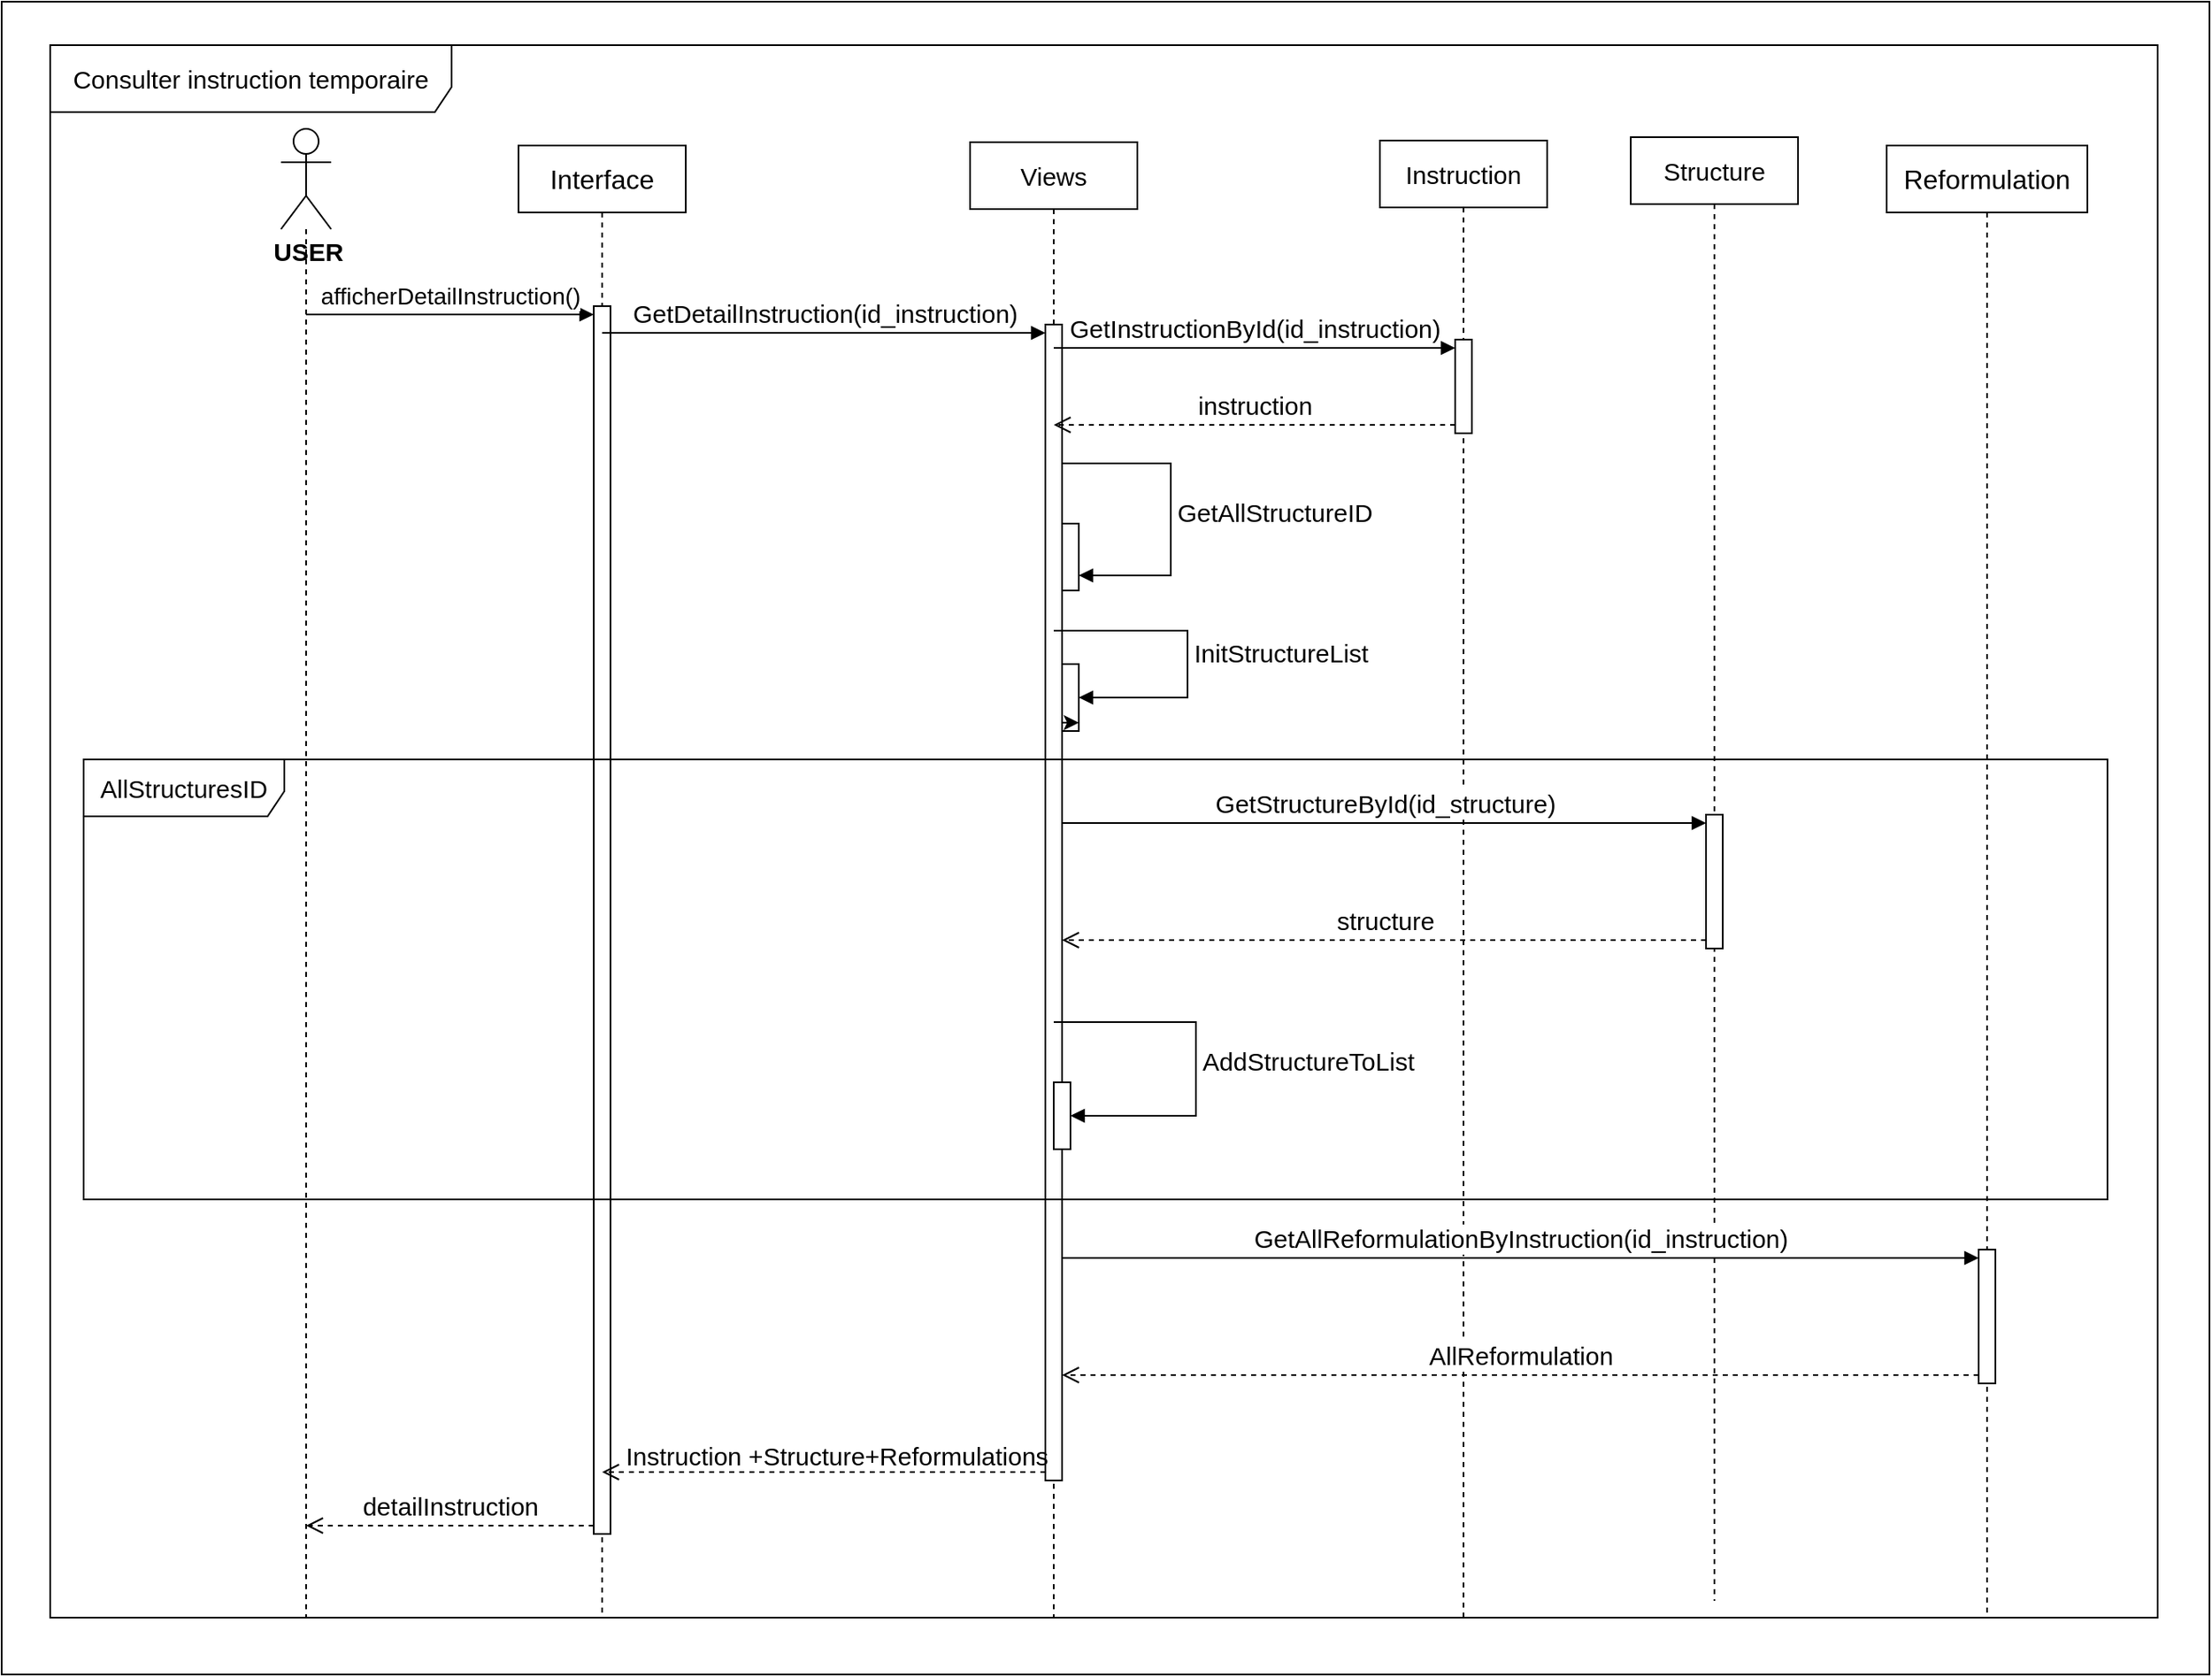 <mxfile version="24.8.3">
  <diagram name="Page-1" id="zBVvAiaw6BA2pVwTjG1x">
    <mxGraphModel dx="2428" dy="1360" grid="1" gridSize="10" guides="1" tooltips="1" connect="1" arrows="1" fold="1" page="1" pageScale="1" pageWidth="2339" pageHeight="3300" math="0" shadow="0">
      <root>
        <mxCell id="0" />
        <mxCell id="1" parent="0" />
        <mxCell id="g_AoMaGq4eOFvyw6LF2S-35" value="" style="rounded=0;whiteSpace=wrap;html=1;" vertex="1" parent="1">
          <mxGeometry x="460" y="250" width="1320" height="1000" as="geometry" />
        </mxCell>
        <mxCell id="g_AoMaGq4eOFvyw6LF2S-36" value="" style="shape=umlLifeline;perimeter=lifelinePerimeter;whiteSpace=wrap;html=1;container=1;dropTarget=0;collapsible=0;recursiveResize=0;outlineConnect=0;portConstraint=eastwest;newEdgeStyle={&quot;curved&quot;:0,&quot;rounded&quot;:0};participant=umlActor;size=60;" vertex="1" parent="1">
          <mxGeometry x="627" y="326" width="30" height="890" as="geometry" />
        </mxCell>
        <mxCell id="g_AoMaGq4eOFvyw6LF2S-37" value="&lt;font style=&quot;font-size: 16px;&quot;&gt;Interface&lt;/font&gt;" style="shape=umlLifeline;perimeter=lifelinePerimeter;whiteSpace=wrap;html=1;container=1;dropTarget=0;collapsible=0;recursiveResize=0;outlineConnect=0;portConstraint=eastwest;newEdgeStyle={&quot;curved&quot;:0,&quot;rounded&quot;:0};" vertex="1" parent="1">
          <mxGeometry x="769" y="336" width="100" height="880" as="geometry" />
        </mxCell>
        <mxCell id="g_AoMaGq4eOFvyw6LF2S-38" value="" style="html=1;points=[[0,0,0,0,5],[0,1,0,0,-5],[1,0,0,0,5],[1,1,0,0,-5]];perimeter=orthogonalPerimeter;outlineConnect=0;targetShapes=umlLifeline;portConstraint=eastwest;newEdgeStyle={&quot;curved&quot;:0,&quot;rounded&quot;:0};" vertex="1" parent="g_AoMaGq4eOFvyw6LF2S-37">
          <mxGeometry x="45" y="96" width="10" height="734" as="geometry" />
        </mxCell>
        <mxCell id="g_AoMaGq4eOFvyw6LF2S-39" value="&lt;font style=&quot;font-size: 15px;&quot;&gt;Views&lt;/font&gt;" style="shape=umlLifeline;perimeter=lifelinePerimeter;whiteSpace=wrap;html=1;container=1;dropTarget=0;collapsible=0;recursiveResize=0;outlineConnect=0;portConstraint=eastwest;newEdgeStyle={&quot;curved&quot;:0,&quot;rounded&quot;:0};" vertex="1" parent="1">
          <mxGeometry x="1039" y="334" width="100" height="882" as="geometry" />
        </mxCell>
        <mxCell id="g_AoMaGq4eOFvyw6LF2S-40" value="" style="html=1;points=[[0,0,0,0,5],[0,1,0,0,-5],[1,0,0,0,5],[1,1,0,0,-5]];perimeter=orthogonalPerimeter;outlineConnect=0;targetShapes=umlLifeline;portConstraint=eastwest;newEdgeStyle={&quot;curved&quot;:0,&quot;rounded&quot;:0};" vertex="1" parent="g_AoMaGq4eOFvyw6LF2S-39">
          <mxGeometry x="45" y="109" width="10" height="691" as="geometry" />
        </mxCell>
        <mxCell id="g_AoMaGq4eOFvyw6LF2S-41" value="" style="html=1;points=[[0,0,0,0,5],[0,1,0,0,-5],[1,0,0,0,5],[1,1,0,0,-5]];perimeter=orthogonalPerimeter;outlineConnect=0;targetShapes=umlLifeline;portConstraint=eastwest;newEdgeStyle={&quot;curved&quot;:0,&quot;rounded&quot;:0};" vertex="1" parent="g_AoMaGq4eOFvyw6LF2S-39">
          <mxGeometry x="55" y="228" width="10" height="40" as="geometry" />
        </mxCell>
        <mxCell id="g_AoMaGq4eOFvyw6LF2S-42" value="&lt;font style=&quot;font-size: 15px;&quot;&gt;GetAllStructureID&lt;/font&gt;" style="html=1;align=left;spacingLeft=2;endArrow=block;rounded=0;edgeStyle=orthogonalEdgeStyle;curved=0;rounded=0;" edge="1" parent="g_AoMaGq4eOFvyw6LF2S-39" source="g_AoMaGq4eOFvyw6LF2S-40">
          <mxGeometry relative="1" as="geometry">
            <mxPoint x="48.833" y="192.0" as="sourcePoint" />
            <Array as="points">
              <mxPoint x="120" y="192" />
              <mxPoint x="120" y="259" />
            </Array>
            <mxPoint x="65" y="259" as="targetPoint" />
          </mxGeometry>
        </mxCell>
        <mxCell id="g_AoMaGq4eOFvyw6LF2S-43" value="" style="html=1;points=[[0,0,0,0,5],[0,1,0,0,-5],[1,0,0,0,5],[1,1,0,0,-5]];perimeter=orthogonalPerimeter;outlineConnect=0;targetShapes=umlLifeline;portConstraint=eastwest;newEdgeStyle={&quot;curved&quot;:0,&quot;rounded&quot;:0};" vertex="1" parent="g_AoMaGq4eOFvyw6LF2S-39">
          <mxGeometry x="55" y="312" width="10" height="40" as="geometry" />
        </mxCell>
        <mxCell id="g_AoMaGq4eOFvyw6LF2S-44" style="edgeStyle=orthogonalEdgeStyle;rounded=0;orthogonalLoop=1;jettySize=auto;html=1;curved=0;exitX=0;exitY=1;exitDx=0;exitDy=-5;exitPerimeter=0;entryX=1;entryY=1;entryDx=0;entryDy=-5;entryPerimeter=0;" edge="1" parent="g_AoMaGq4eOFvyw6LF2S-39" source="g_AoMaGq4eOFvyw6LF2S-43" target="g_AoMaGq4eOFvyw6LF2S-43">
          <mxGeometry relative="1" as="geometry" />
        </mxCell>
        <mxCell id="g_AoMaGq4eOFvyw6LF2S-45" value="&lt;font style=&quot;font-size: 15px;&quot;&gt;InitStructureList&lt;/font&gt;" style="html=1;align=left;spacingLeft=2;endArrow=block;rounded=0;edgeStyle=orthogonalEdgeStyle;curved=0;rounded=0;" edge="1" parent="g_AoMaGq4eOFvyw6LF2S-39" source="g_AoMaGq4eOFvyw6LF2S-39" target="g_AoMaGq4eOFvyw6LF2S-43">
          <mxGeometry relative="1" as="geometry">
            <mxPoint x="147" y="282" as="sourcePoint" />
            <Array as="points">
              <mxPoint x="130" y="292" />
              <mxPoint x="130" y="332" />
            </Array>
          </mxGeometry>
        </mxCell>
        <mxCell id="g_AoMaGq4eOFvyw6LF2S-46" value="&lt;font style=&quot;font-size: 15px;&quot;&gt;Instruction&lt;/font&gt;" style="shape=umlLifeline;perimeter=lifelinePerimeter;whiteSpace=wrap;html=1;container=1;dropTarget=0;collapsible=0;recursiveResize=0;outlineConnect=0;portConstraint=eastwest;newEdgeStyle={&quot;curved&quot;:0,&quot;rounded&quot;:0};" vertex="1" parent="1">
          <mxGeometry x="1284" y="333" width="100" height="883" as="geometry" />
        </mxCell>
        <mxCell id="g_AoMaGq4eOFvyw6LF2S-47" value="" style="html=1;points=[[0,0,0,0,5],[0,1,0,0,-5],[1,0,0,0,5],[1,1,0,0,-5]];perimeter=orthogonalPerimeter;outlineConnect=0;targetShapes=umlLifeline;portConstraint=eastwest;newEdgeStyle={&quot;curved&quot;:0,&quot;rounded&quot;:0};" vertex="1" parent="g_AoMaGq4eOFvyw6LF2S-46">
          <mxGeometry x="45" y="119" width="10" height="56" as="geometry" />
        </mxCell>
        <mxCell id="g_AoMaGq4eOFvyw6LF2S-48" value="&lt;font style=&quot;font-size: 15px;&quot;&gt;Structure&lt;/font&gt;" style="shape=umlLifeline;perimeter=lifelinePerimeter;whiteSpace=wrap;html=1;container=1;dropTarget=0;collapsible=0;recursiveResize=0;outlineConnect=0;portConstraint=eastwest;newEdgeStyle={&quot;curved&quot;:0,&quot;rounded&quot;:0};" vertex="1" parent="1">
          <mxGeometry x="1434" y="331" width="100" height="875" as="geometry" />
        </mxCell>
        <mxCell id="g_AoMaGq4eOFvyw6LF2S-49" value="&lt;font style=&quot;font-size: 14px;&quot;&gt;afficherDetailInstruction()&lt;/font&gt;" style="html=1;verticalAlign=bottom;endArrow=block;curved=0;rounded=0;entryX=0;entryY=0;entryDx=0;entryDy=5;" edge="1" parent="1" source="g_AoMaGq4eOFvyw6LF2S-36" target="g_AoMaGq4eOFvyw6LF2S-38">
          <mxGeometry relative="1" as="geometry">
            <mxPoint x="809" y="421" as="sourcePoint" />
          </mxGeometry>
        </mxCell>
        <mxCell id="g_AoMaGq4eOFvyw6LF2S-50" value="&lt;font style=&quot;font-size: 15px;&quot;&gt;detailInstruction&lt;/font&gt;" style="html=1;verticalAlign=bottom;endArrow=open;dashed=1;endSize=8;curved=0;rounded=0;exitX=0;exitY=1;exitDx=0;exitDy=-5;" edge="1" parent="1" source="g_AoMaGq4eOFvyw6LF2S-38" target="g_AoMaGq4eOFvyw6LF2S-36">
          <mxGeometry relative="1" as="geometry">
            <mxPoint x="809" y="491" as="targetPoint" />
          </mxGeometry>
        </mxCell>
        <mxCell id="g_AoMaGq4eOFvyw6LF2S-51" value="&lt;font style=&quot;font-size: 15px;&quot;&gt;GetDetailInstruction(id_instruction)&lt;/font&gt;" style="html=1;verticalAlign=bottom;endArrow=block;curved=0;rounded=0;entryX=0;entryY=0;entryDx=0;entryDy=5;" edge="1" parent="1" source="g_AoMaGq4eOFvyw6LF2S-37" target="g_AoMaGq4eOFvyw6LF2S-40">
          <mxGeometry relative="1" as="geometry">
            <mxPoint x="949" y="441" as="sourcePoint" />
          </mxGeometry>
        </mxCell>
        <mxCell id="g_AoMaGq4eOFvyw6LF2S-52" value="" style="html=1;verticalAlign=bottom;endArrow=open;dashed=1;endSize=8;curved=0;rounded=0;exitX=0;exitY=1;exitDx=0;exitDy=-5;" edge="1" parent="1" source="g_AoMaGq4eOFvyw6LF2S-40" target="g_AoMaGq4eOFvyw6LF2S-37">
          <mxGeometry relative="1" as="geometry">
            <mxPoint x="949" y="511" as="targetPoint" />
          </mxGeometry>
        </mxCell>
        <mxCell id="g_AoMaGq4eOFvyw6LF2S-53" value="&lt;font style=&quot;font-size: 15px;&quot;&gt;GetInstructionById(id_instruction)&lt;/font&gt;" style="html=1;verticalAlign=bottom;endArrow=block;curved=0;rounded=0;entryX=0;entryY=0;entryDx=0;entryDy=5;" edge="1" parent="1" source="g_AoMaGq4eOFvyw6LF2S-39" target="g_AoMaGq4eOFvyw6LF2S-47">
          <mxGeometry relative="1" as="geometry">
            <mxPoint x="1189" y="451" as="sourcePoint" />
          </mxGeometry>
        </mxCell>
        <mxCell id="g_AoMaGq4eOFvyw6LF2S-54" value="&lt;font style=&quot;font-size: 15px;&quot;&gt;instruction&lt;/font&gt;" style="html=1;verticalAlign=bottom;endArrow=open;dashed=1;endSize=8;curved=0;rounded=0;exitX=0;exitY=1;exitDx=0;exitDy=-5;" edge="1" parent="1" source="g_AoMaGq4eOFvyw6LF2S-47" target="g_AoMaGq4eOFvyw6LF2S-39">
          <mxGeometry relative="1" as="geometry">
            <mxPoint x="1189" y="521" as="targetPoint" />
          </mxGeometry>
        </mxCell>
        <mxCell id="g_AoMaGq4eOFvyw6LF2S-55" value="&lt;font style=&quot;font-size: 15px;&quot;&gt;AllStructuresID&lt;/font&gt;" style="shape=umlFrame;whiteSpace=wrap;html=1;pointerEvents=0;width=120;height=34;" vertex="1" parent="1">
          <mxGeometry x="509" y="703" width="1210" height="263" as="geometry" />
        </mxCell>
        <mxCell id="g_AoMaGq4eOFvyw6LF2S-56" value="&lt;font style=&quot;font-size: 15px;&quot;&gt;GetStructureById(id_structure)&lt;/font&gt;" style="html=1;verticalAlign=bottom;endArrow=block;curved=0;rounded=0;entryX=0;entryY=0;entryDx=0;entryDy=5;" edge="1" parent="1" source="g_AoMaGq4eOFvyw6LF2S-40" target="g_AoMaGq4eOFvyw6LF2S-65">
          <mxGeometry relative="1" as="geometry">
            <mxPoint x="1229" y="871" as="sourcePoint" />
          </mxGeometry>
        </mxCell>
        <mxCell id="g_AoMaGq4eOFvyw6LF2S-57" value="&lt;font style=&quot;font-size: 15px;&quot;&gt;structure&lt;/font&gt;" style="html=1;verticalAlign=bottom;endArrow=open;dashed=1;endSize=8;curved=0;rounded=0;exitX=0;exitY=1;exitDx=0;exitDy=-5;" edge="1" parent="1" source="g_AoMaGq4eOFvyw6LF2S-65" target="g_AoMaGq4eOFvyw6LF2S-40">
          <mxGeometry relative="1" as="geometry">
            <mxPoint x="1229" y="941" as="targetPoint" />
          </mxGeometry>
        </mxCell>
        <mxCell id="g_AoMaGq4eOFvyw6LF2S-58" value="" style="html=1;points=[[0,0,0,0,5],[0,1,0,0,-5],[1,0,0,0,5],[1,1,0,0,-5]];perimeter=orthogonalPerimeter;outlineConnect=0;targetShapes=umlLifeline;portConstraint=eastwest;newEdgeStyle={&quot;curved&quot;:0,&quot;rounded&quot;:0};" vertex="1" parent="1">
          <mxGeometry x="1089" y="896" width="10" height="40" as="geometry" />
        </mxCell>
        <mxCell id="g_AoMaGq4eOFvyw6LF2S-59" value="&lt;font style=&quot;font-size: 15px;&quot;&gt;AddStructureToList&lt;/font&gt;" style="html=1;align=left;spacingLeft=2;endArrow=block;rounded=0;edgeStyle=orthogonalEdgeStyle;curved=0;rounded=0;" edge="1" parent="1" source="g_AoMaGq4eOFvyw6LF2S-39" target="g_AoMaGq4eOFvyw6LF2S-58">
          <mxGeometry relative="1" as="geometry">
            <mxPoint x="1144" y="860" as="sourcePoint" />
            <Array as="points">
              <mxPoint x="1174" y="860" />
              <mxPoint x="1174" y="916" />
            </Array>
          </mxGeometry>
        </mxCell>
        <mxCell id="g_AoMaGq4eOFvyw6LF2S-60" value="&lt;font style=&quot;font-size: 16px;&quot;&gt;Reformulation&lt;/font&gt;" style="shape=umlLifeline;perimeter=lifelinePerimeter;whiteSpace=wrap;html=1;container=1;dropTarget=0;collapsible=0;recursiveResize=0;outlineConnect=0;portConstraint=eastwest;newEdgeStyle={&quot;curved&quot;:0,&quot;rounded&quot;:0};" vertex="1" parent="1">
          <mxGeometry x="1587" y="336" width="120" height="880" as="geometry" />
        </mxCell>
        <mxCell id="g_AoMaGq4eOFvyw6LF2S-61" value="&lt;font style=&quot;font-size: 15px;&quot;&gt;GetAllReformulationByInstruction(id_instruction)&lt;/font&gt;" style="html=1;verticalAlign=bottom;endArrow=block;curved=0;rounded=0;entryX=0;entryY=0;entryDx=0;entryDy=5;" edge="1" parent="1" source="g_AoMaGq4eOFvyw6LF2S-40" target="g_AoMaGq4eOFvyw6LF2S-66">
          <mxGeometry relative="1" as="geometry">
            <mxPoint x="1079" y="1001" as="sourcePoint" />
          </mxGeometry>
        </mxCell>
        <mxCell id="g_AoMaGq4eOFvyw6LF2S-62" value="&lt;font style=&quot;font-size: 15px;&quot;&gt;AllReformulation&lt;/font&gt;" style="html=1;verticalAlign=bottom;endArrow=open;dashed=1;endSize=8;curved=0;rounded=0;exitX=0;exitY=1;exitDx=0;exitDy=-5;" edge="1" parent="1" source="g_AoMaGq4eOFvyw6LF2S-66" target="g_AoMaGq4eOFvyw6LF2S-40">
          <mxGeometry relative="1" as="geometry">
            <mxPoint x="1079" y="1071" as="targetPoint" />
          </mxGeometry>
        </mxCell>
        <mxCell id="g_AoMaGq4eOFvyw6LF2S-63" value="&lt;font style=&quot;font-size: 15px;&quot;&gt;Instruction +Structure+Reformulations&lt;/font&gt;" style="text;html=1;align=center;verticalAlign=middle;resizable=0;points=[];autosize=1;strokeColor=none;fillColor=none;" vertex="1" parent="1">
          <mxGeometry x="819" y="1104" width="280" height="30" as="geometry" />
        </mxCell>
        <mxCell id="g_AoMaGq4eOFvyw6LF2S-64" value="&lt;font style=&quot;font-size: 15px;&quot;&gt;Consulter instruction temporaire&lt;/font&gt;" style="shape=umlFrame;whiteSpace=wrap;html=1;pointerEvents=0;recursiveResize=0;container=1;collapsible=0;width=240;height=40;" vertex="1" parent="1">
          <mxGeometry x="489" y="276" width="1260" height="940" as="geometry" />
        </mxCell>
        <mxCell id="g_AoMaGq4eOFvyw6LF2S-65" value="" style="html=1;points=[[0,0,0,0,5],[0,1,0,0,-5],[1,0,0,0,5],[1,1,0,0,-5]];perimeter=orthogonalPerimeter;outlineConnect=0;targetShapes=umlLifeline;portConstraint=eastwest;newEdgeStyle={&quot;curved&quot;:0,&quot;rounded&quot;:0};" vertex="1" parent="g_AoMaGq4eOFvyw6LF2S-64">
          <mxGeometry x="990" y="460" width="10" height="80" as="geometry" />
        </mxCell>
        <mxCell id="g_AoMaGq4eOFvyw6LF2S-66" value="" style="html=1;points=[[0,0,0,0,5],[0,1,0,0,-5],[1,0,0,0,5],[1,1,0,0,-5]];perimeter=orthogonalPerimeter;outlineConnect=0;targetShapes=umlLifeline;portConstraint=eastwest;newEdgeStyle={&quot;curved&quot;:0,&quot;rounded&quot;:0};" vertex="1" parent="g_AoMaGq4eOFvyw6LF2S-64">
          <mxGeometry x="1153" y="720" width="10" height="80" as="geometry" />
        </mxCell>
        <mxCell id="g_AoMaGq4eOFvyw6LF2S-67" value="&lt;font style=&quot;font-size: 15px;&quot;&gt;&lt;b&gt;USER&lt;/b&gt;&lt;/font&gt;" style="text;html=1;align=center;verticalAlign=middle;resizable=0;points=[];autosize=1;strokeColor=none;fillColor=none;" vertex="1" parent="1">
          <mxGeometry x="608" y="384" width="70" height="30" as="geometry" />
        </mxCell>
      </root>
    </mxGraphModel>
  </diagram>
</mxfile>
